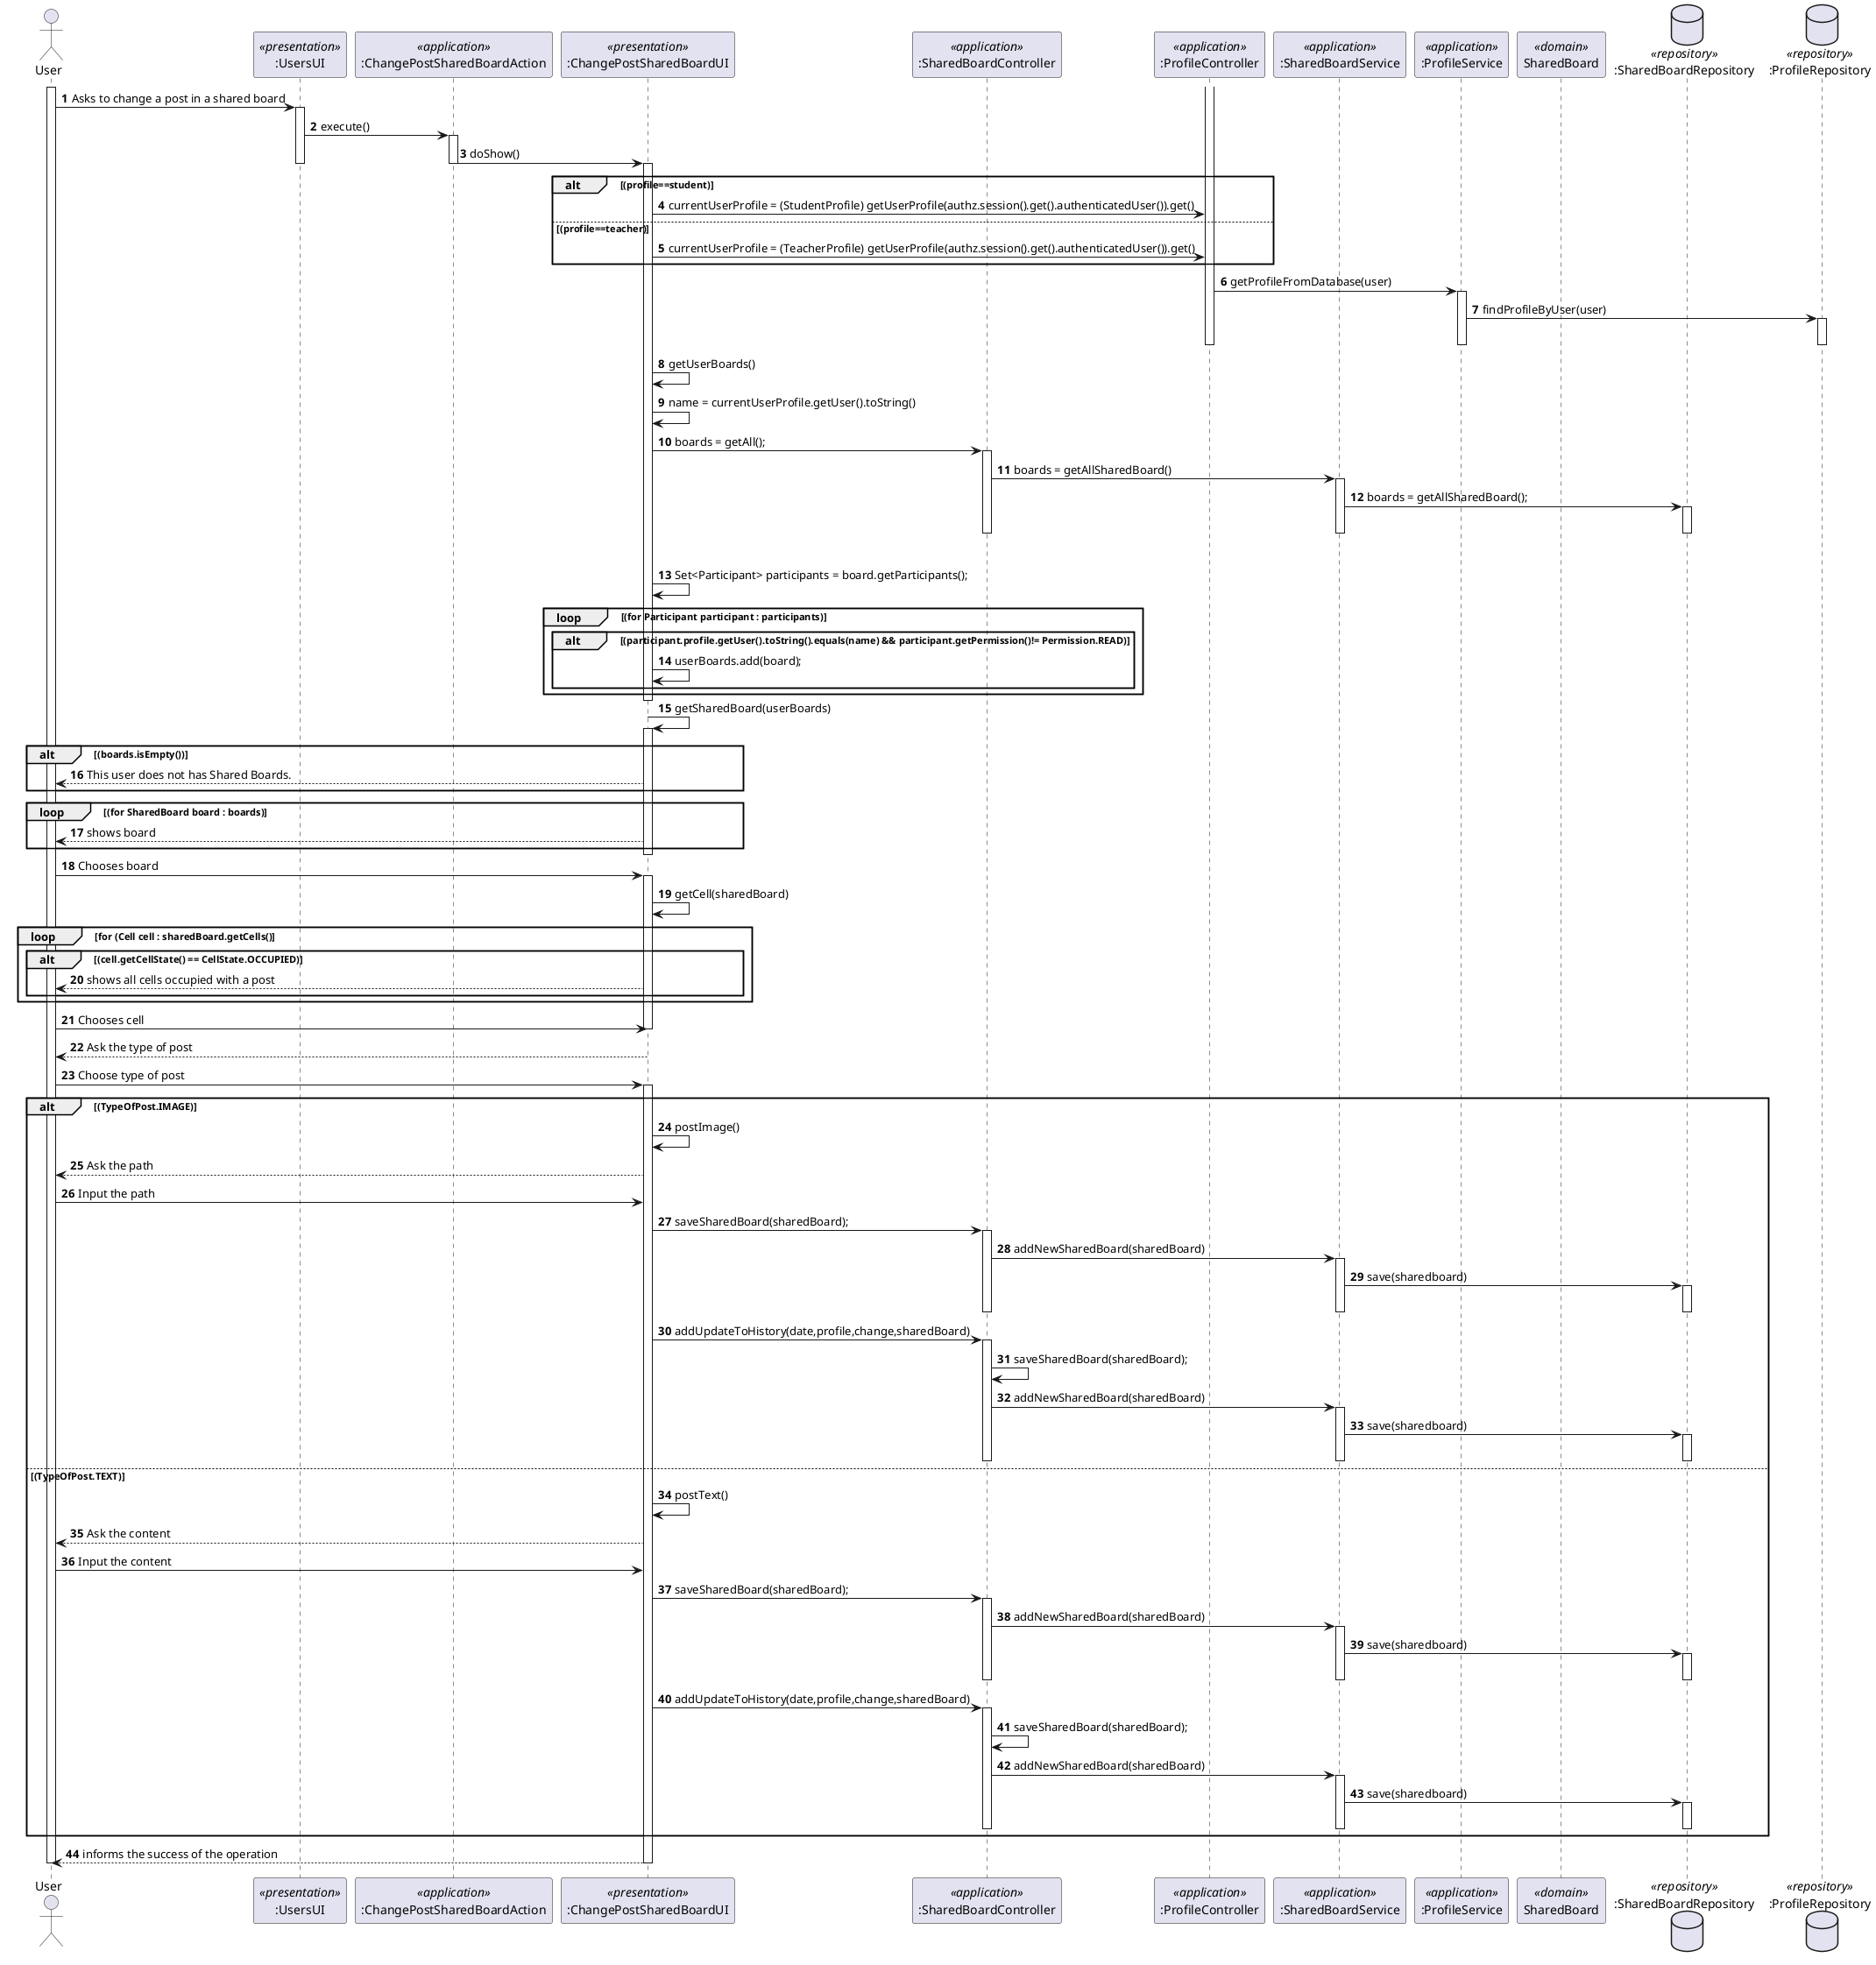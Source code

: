 @startuml
'https://plantuml.com/sequence-diagram

autonumber

actor user as "User"

participant ":UsersUI" as ui <<presentation>>
participant ":ChangePostSharedBoardAction" as action <<application>>
participant ":ChangePostSharedBoardUI" as sharedUI <<presentation>>
participant ":SharedBoardController" as controller <<application>>
participant ":ProfileController" as controllerProfile <<application>>
participant ":SharedBoardService" as service <<application>>
participant ":ProfileService" as serviceProfile <<application>>
participant SharedBoard as board <<domain>>
database ":SharedBoardRepository" as repository <<repository>>
database ":ProfileRepository" as repositoryProfile <<repository>>

activate user

user -> ui : Asks to change a post in a shared board
activate ui
ui -> action : execute()
activate action
action -> sharedUI : doShow()
deactivate action
deactivate ui
activate sharedUI
alt (profile==student)
sharedUI -> controllerProfile : currentUserProfile = (StudentProfile) getUserProfile(authz.session().get().authenticatedUser()).get()
else (profile==teacher)
sharedUI -> controllerProfile : currentUserProfile = (TeacherProfile) getUserProfile(authz.session().get().authenticatedUser()).get()
end alt
activate controllerProfile
controllerProfile -> serviceProfile : getProfileFromDatabase(user)
activate serviceProfile
serviceProfile -> repositoryProfile : findProfileByUser(user)
activate repositoryProfile
deactivate repositoryProfile
deactivate serviceProfile
deactivate controllerProfile
sharedUI -> sharedUI : getUserBoards()
sharedUI -> sharedUI : name = currentUserProfile.getUser().toString()
sharedUI -> controller : boards = getAll();
activate controller
controller -> service : boards = getAllSharedBoard()
activate service
service -> repository : boards = getAllSharedBoard();
activate repository
deactivate repository
deactivate service
deactivate controller
deactivate controller
loop (for SharedBoard board : boards)
    sharedUI -> sharedUI : Set<Participant> participants = board.getParticipants();
    loop (for Participant participant : participants)
    alt (participant.profile.getUser().toString().equals(name) && participant.getPermission()!= Permission.READ)
        sharedUI -> sharedUI : userBoards.add(board);
    end alt
end loop
deactivate sharedUI
sharedUI -> sharedUI : getSharedBoard(userBoards)
activate sharedUI
alt (boards.isEmpty())
    sharedUI --> user : This user does not has Shared Boards.
end alt
loop (for SharedBoard board : boards)
    sharedUI -->  user : shows board
end loop
deactivate sharedUI
user -> sharedUI : Chooses board
activate sharedUI
sharedUI -> sharedUI : getCell(sharedBoard)
loop for (Cell cell : sharedBoard.getCells()
    alt (cell.getCellState() == CellState.OCCUPIED)
     sharedUI -->  user : shows all cells occupied with a post
    end alt
end loop
user -> sharedUI : Chooses cell
deactivate sharedUI
sharedUI --> user : Ask the type of post
deactivate sharedUI
user -> sharedUI : Choose type of post
activate sharedUI
alt (TypeOfPost.IMAGE)
    sharedUI -> sharedUI : postImage()
    sharedUI --> user : Ask the path
    user -> sharedUI : Input the path
    sharedUI -> controller : saveSharedBoard(sharedBoard);
    activate controller
    controller -> service : addNewSharedBoard(sharedBoard)
    activate service
    service -> repository : save(sharedboard)
    activate repository
    deactivate repository
    deactivate service
    deactivate controller
    sharedUI->controller:addUpdateToHistory(date,profile,change,sharedBoard)
    activate controller
    controller -> controller : saveSharedBoard(sharedBoard);
    controller -> service : addNewSharedBoard(sharedBoard)
    activate service
    service -> repository : save(sharedboard)
    activate repository
    deactivate repository
    deactivate service
    deactivate controller
else (TypeOfPost.TEXT)
    sharedUI -> sharedUI : postText()
    sharedUI --> user : Ask the content
    user -> sharedUI : Input the content
    sharedUI -> controller : saveSharedBoard(sharedBoard);
    activate controller
    controller -> service : addNewSharedBoard(sharedBoard)
    activate service
    service -> repository : save(sharedboard)
    activate repository
    deactivate repository
    deactivate service
    deactivate controller

    sharedUI->controller:addUpdateToHistory(date,profile,change,sharedBoard)
    activate controller
    controller -> controller : saveSharedBoard(sharedBoard);
    controller -> service : addNewSharedBoard(sharedBoard)
    activate service
    service -> repository : save(sharedboard)
    activate repository
    deactivate repository
    deactivate service
    deactivate controller

end alt

sharedUI --> user : informs the success of the operation
deactivate sharedUI
deactivate sharedUI
deactivate user


@enduml